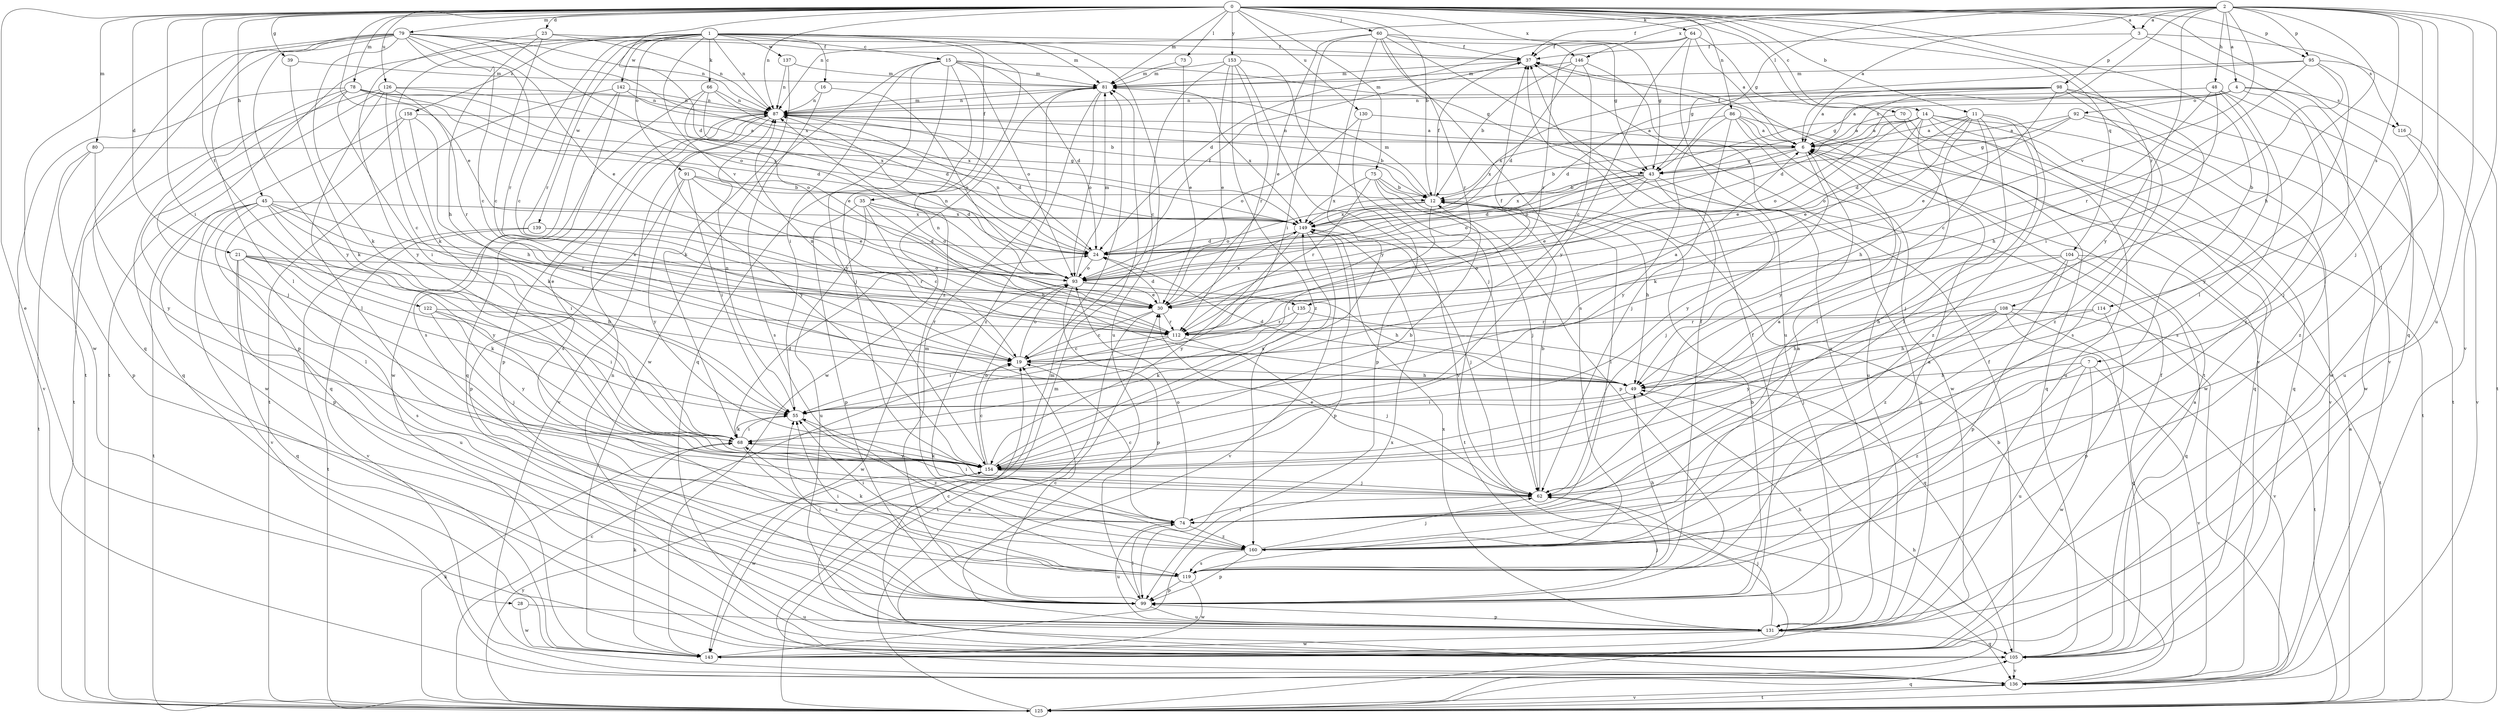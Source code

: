 strict digraph  {
0;
1;
2;
3;
4;
6;
7;
11;
12;
14;
15;
16;
19;
21;
23;
24;
28;
30;
35;
37;
39;
43;
45;
48;
49;
55;
60;
62;
64;
66;
68;
70;
73;
74;
75;
78;
79;
80;
81;
86;
87;
91;
92;
93;
95;
98;
99;
104;
105;
108;
112;
114;
116;
119;
122;
125;
126;
130;
131;
135;
136;
137;
139;
142;
143;
146;
149;
153;
154;
158;
160;
0 -> 3  [label=a];
0 -> 7  [label=b];
0 -> 11  [label=b];
0 -> 12  [label=b];
0 -> 14  [label=c];
0 -> 21  [label=d];
0 -> 23  [label=d];
0 -> 24  [label=d];
0 -> 28  [label=e];
0 -> 30  [label=e];
0 -> 39  [label=g];
0 -> 45  [label=h];
0 -> 55  [label=i];
0 -> 60  [label=j];
0 -> 64  [label=k];
0 -> 70  [label=l];
0 -> 73  [label=l];
0 -> 75  [label=m];
0 -> 78  [label=m];
0 -> 79  [label=m];
0 -> 80  [label=m];
0 -> 81  [label=m];
0 -> 86  [label=n];
0 -> 87  [label=n];
0 -> 95  [label=p];
0 -> 104  [label=q];
0 -> 105  [label=q];
0 -> 108  [label=r];
0 -> 122  [label=t];
0 -> 126  [label=u];
0 -> 130  [label=u];
0 -> 146  [label=x];
0 -> 153  [label=y];
1 -> 15  [label=c];
1 -> 16  [label=c];
1 -> 19  [label=c];
1 -> 35  [label=f];
1 -> 43  [label=g];
1 -> 66  [label=k];
1 -> 68  [label=k];
1 -> 81  [label=m];
1 -> 87  [label=n];
1 -> 91  [label=o];
1 -> 112  [label=r];
1 -> 125  [label=t];
1 -> 131  [label=u];
1 -> 135  [label=v];
1 -> 137  [label=w];
1 -> 139  [label=w];
1 -> 142  [label=w];
1 -> 158  [label=z];
1 -> 160  [label=z];
2 -> 3  [label=a];
2 -> 4  [label=a];
2 -> 6  [label=a];
2 -> 37  [label=f];
2 -> 43  [label=g];
2 -> 48  [label=h];
2 -> 49  [label=h];
2 -> 62  [label=j];
2 -> 74  [label=l];
2 -> 87  [label=n];
2 -> 95  [label=p];
2 -> 114  [label=s];
2 -> 131  [label=u];
2 -> 135  [label=v];
2 -> 136  [label=v];
2 -> 146  [label=x];
2 -> 149  [label=x];
2 -> 154  [label=y];
3 -> 37  [label=f];
3 -> 98  [label=p];
3 -> 116  [label=s];
3 -> 136  [label=v];
4 -> 6  [label=a];
4 -> 24  [label=d];
4 -> 43  [label=g];
4 -> 62  [label=j];
4 -> 92  [label=o];
4 -> 116  [label=s];
4 -> 160  [label=z];
6 -> 12  [label=b];
6 -> 37  [label=f];
6 -> 43  [label=g];
6 -> 87  [label=n];
6 -> 93  [label=o];
6 -> 154  [label=y];
7 -> 49  [label=h];
7 -> 131  [label=u];
7 -> 136  [label=v];
7 -> 143  [label=w];
7 -> 160  [label=z];
11 -> 6  [label=a];
11 -> 30  [label=e];
11 -> 49  [label=h];
11 -> 62  [label=j];
11 -> 74  [label=l];
11 -> 93  [label=o];
11 -> 154  [label=y];
11 -> 160  [label=z];
12 -> 37  [label=f];
12 -> 49  [label=h];
12 -> 55  [label=i];
12 -> 74  [label=l];
12 -> 81  [label=m];
12 -> 93  [label=o];
12 -> 149  [label=x];
14 -> 6  [label=a];
14 -> 30  [label=e];
14 -> 68  [label=k];
14 -> 74  [label=l];
14 -> 93  [label=o];
14 -> 105  [label=q];
14 -> 131  [label=u];
14 -> 136  [label=v];
14 -> 143  [label=w];
14 -> 149  [label=x];
15 -> 24  [label=d];
15 -> 43  [label=g];
15 -> 55  [label=i];
15 -> 62  [label=j];
15 -> 81  [label=m];
15 -> 93  [label=o];
15 -> 105  [label=q];
15 -> 143  [label=w];
15 -> 154  [label=y];
16 -> 87  [label=n];
16 -> 93  [label=o];
16 -> 119  [label=s];
19 -> 6  [label=a];
19 -> 49  [label=h];
19 -> 87  [label=n];
19 -> 93  [label=o];
21 -> 30  [label=e];
21 -> 49  [label=h];
21 -> 68  [label=k];
21 -> 93  [label=o];
21 -> 105  [label=q];
21 -> 119  [label=s];
21 -> 131  [label=u];
23 -> 19  [label=c];
23 -> 37  [label=f];
23 -> 49  [label=h];
23 -> 87  [label=n];
23 -> 154  [label=y];
24 -> 37  [label=f];
24 -> 87  [label=n];
24 -> 93  [label=o];
28 -> 131  [label=u];
28 -> 143  [label=w];
30 -> 19  [label=c];
30 -> 24  [label=d];
30 -> 112  [label=r];
30 -> 125  [label=t];
30 -> 149  [label=x];
35 -> 19  [label=c];
35 -> 49  [label=h];
35 -> 93  [label=o];
35 -> 99  [label=p];
35 -> 131  [label=u];
35 -> 149  [label=x];
37 -> 81  [label=m];
39 -> 68  [label=k];
39 -> 81  [label=m];
43 -> 12  [label=b];
43 -> 24  [label=d];
43 -> 30  [label=e];
43 -> 62  [label=j];
43 -> 93  [label=o];
43 -> 131  [label=u];
43 -> 149  [label=x];
45 -> 30  [label=e];
45 -> 55  [label=i];
45 -> 74  [label=l];
45 -> 99  [label=p];
45 -> 112  [label=r];
45 -> 125  [label=t];
45 -> 136  [label=v];
45 -> 149  [label=x];
45 -> 154  [label=y];
48 -> 19  [label=c];
48 -> 49  [label=h];
48 -> 87  [label=n];
48 -> 119  [label=s];
48 -> 143  [label=w];
48 -> 154  [label=y];
49 -> 24  [label=d];
49 -> 55  [label=i];
55 -> 68  [label=k];
55 -> 87  [label=n];
55 -> 160  [label=z];
60 -> 30  [label=e];
60 -> 37  [label=f];
60 -> 43  [label=g];
60 -> 55  [label=i];
60 -> 112  [label=r];
60 -> 119  [label=s];
60 -> 125  [label=t];
60 -> 154  [label=y];
62 -> 6  [label=a];
62 -> 12  [label=b];
62 -> 30  [label=e];
62 -> 74  [label=l];
64 -> 6  [label=a];
64 -> 24  [label=d];
64 -> 37  [label=f];
64 -> 112  [label=r];
64 -> 131  [label=u];
64 -> 136  [label=v];
64 -> 154  [label=y];
66 -> 12  [label=b];
66 -> 24  [label=d];
66 -> 30  [label=e];
66 -> 87  [label=n];
66 -> 143  [label=w];
68 -> 24  [label=d];
68 -> 55  [label=i];
68 -> 119  [label=s];
68 -> 154  [label=y];
70 -> 6  [label=a];
70 -> 105  [label=q];
70 -> 125  [label=t];
73 -> 30  [label=e];
73 -> 81  [label=m];
74 -> 19  [label=c];
74 -> 55  [label=i];
74 -> 93  [label=o];
74 -> 131  [label=u];
74 -> 160  [label=z];
75 -> 12  [label=b];
75 -> 62  [label=j];
75 -> 99  [label=p];
75 -> 112  [label=r];
75 -> 125  [label=t];
75 -> 149  [label=x];
78 -> 24  [label=d];
78 -> 55  [label=i];
78 -> 62  [label=j];
78 -> 87  [label=n];
78 -> 93  [label=o];
78 -> 105  [label=q];
78 -> 136  [label=v];
78 -> 149  [label=x];
79 -> 19  [label=c];
79 -> 30  [label=e];
79 -> 37  [label=f];
79 -> 68  [label=k];
79 -> 74  [label=l];
79 -> 87  [label=n];
79 -> 93  [label=o];
79 -> 105  [label=q];
79 -> 112  [label=r];
79 -> 125  [label=t];
79 -> 143  [label=w];
79 -> 149  [label=x];
79 -> 154  [label=y];
80 -> 43  [label=g];
80 -> 99  [label=p];
80 -> 125  [label=t];
80 -> 154  [label=y];
81 -> 87  [label=n];
81 -> 93  [label=o];
81 -> 143  [label=w];
81 -> 149  [label=x];
81 -> 160  [label=z];
86 -> 6  [label=a];
86 -> 62  [label=j];
86 -> 105  [label=q];
86 -> 131  [label=u];
86 -> 143  [label=w];
86 -> 149  [label=x];
86 -> 154  [label=y];
87 -> 6  [label=a];
87 -> 12  [label=b];
87 -> 24  [label=d];
87 -> 81  [label=m];
87 -> 99  [label=p];
87 -> 119  [label=s];
87 -> 136  [label=v];
87 -> 154  [label=y];
91 -> 12  [label=b];
91 -> 24  [label=d];
91 -> 30  [label=e];
91 -> 55  [label=i];
91 -> 99  [label=p];
91 -> 154  [label=y];
92 -> 6  [label=a];
92 -> 24  [label=d];
92 -> 43  [label=g];
92 -> 143  [label=w];
92 -> 160  [label=z];
93 -> 30  [label=e];
93 -> 49  [label=h];
93 -> 81  [label=m];
93 -> 87  [label=n];
93 -> 99  [label=p];
93 -> 143  [label=w];
95 -> 43  [label=g];
95 -> 55  [label=i];
95 -> 74  [label=l];
95 -> 81  [label=m];
95 -> 112  [label=r];
95 -> 125  [label=t];
98 -> 6  [label=a];
98 -> 24  [label=d];
98 -> 30  [label=e];
98 -> 87  [label=n];
98 -> 119  [label=s];
98 -> 125  [label=t];
98 -> 149  [label=x];
98 -> 160  [label=z];
99 -> 12  [label=b];
99 -> 19  [label=c];
99 -> 37  [label=f];
99 -> 55  [label=i];
99 -> 62  [label=j];
99 -> 74  [label=l];
99 -> 81  [label=m];
99 -> 131  [label=u];
104 -> 49  [label=h];
104 -> 93  [label=o];
104 -> 99  [label=p];
104 -> 105  [label=q];
104 -> 125  [label=t];
104 -> 160  [label=z];
105 -> 6  [label=a];
105 -> 37  [label=f];
105 -> 81  [label=m];
105 -> 136  [label=v];
108 -> 49  [label=h];
108 -> 62  [label=j];
108 -> 105  [label=q];
108 -> 112  [label=r];
108 -> 125  [label=t];
108 -> 136  [label=v];
108 -> 154  [label=y];
112 -> 19  [label=c];
112 -> 37  [label=f];
112 -> 55  [label=i];
112 -> 62  [label=j];
112 -> 87  [label=n];
114 -> 49  [label=h];
114 -> 99  [label=p];
114 -> 112  [label=r];
116 -> 131  [label=u];
116 -> 136  [label=v];
119 -> 6  [label=a];
119 -> 37  [label=f];
119 -> 49  [label=h];
119 -> 55  [label=i];
119 -> 99  [label=p];
119 -> 143  [label=w];
122 -> 55  [label=i];
122 -> 62  [label=j];
122 -> 112  [label=r];
122 -> 154  [label=y];
125 -> 6  [label=a];
125 -> 19  [label=c];
125 -> 30  [label=e];
125 -> 49  [label=h];
125 -> 68  [label=k];
125 -> 105  [label=q];
125 -> 136  [label=v];
125 -> 154  [label=y];
126 -> 19  [label=c];
126 -> 74  [label=l];
126 -> 87  [label=n];
126 -> 99  [label=p];
126 -> 112  [label=r];
126 -> 125  [label=t];
126 -> 149  [label=x];
130 -> 6  [label=a];
130 -> 93  [label=o];
130 -> 99  [label=p];
131 -> 19  [label=c];
131 -> 49  [label=h];
131 -> 62  [label=j];
131 -> 87  [label=n];
131 -> 99  [label=p];
131 -> 105  [label=q];
131 -> 143  [label=w];
131 -> 149  [label=x];
135 -> 68  [label=k];
135 -> 105  [label=q];
135 -> 112  [label=r];
136 -> 12  [label=b];
136 -> 37  [label=f];
136 -> 81  [label=m];
136 -> 125  [label=t];
137 -> 68  [label=k];
137 -> 81  [label=m];
137 -> 87  [label=n];
139 -> 24  [label=d];
139 -> 112  [label=r];
139 -> 125  [label=t];
139 -> 136  [label=v];
142 -> 87  [label=n];
142 -> 105  [label=q];
142 -> 119  [label=s];
142 -> 125  [label=t];
142 -> 149  [label=x];
143 -> 68  [label=k];
143 -> 149  [label=x];
146 -> 12  [label=b];
146 -> 19  [label=c];
146 -> 24  [label=d];
146 -> 81  [label=m];
146 -> 131  [label=u];
149 -> 24  [label=d];
149 -> 62  [label=j];
149 -> 99  [label=p];
149 -> 136  [label=v];
149 -> 154  [label=y];
153 -> 19  [label=c];
153 -> 30  [label=e];
153 -> 62  [label=j];
153 -> 81  [label=m];
153 -> 112  [label=r];
153 -> 136  [label=v];
153 -> 160  [label=z];
154 -> 12  [label=b];
154 -> 19  [label=c];
154 -> 62  [label=j];
154 -> 68  [label=k];
154 -> 93  [label=o];
154 -> 143  [label=w];
154 -> 149  [label=x];
158 -> 6  [label=a];
158 -> 49  [label=h];
158 -> 68  [label=k];
158 -> 105  [label=q];
158 -> 143  [label=w];
160 -> 6  [label=a];
160 -> 55  [label=i];
160 -> 62  [label=j];
160 -> 68  [label=k];
160 -> 99  [label=p];
160 -> 119  [label=s];
}
